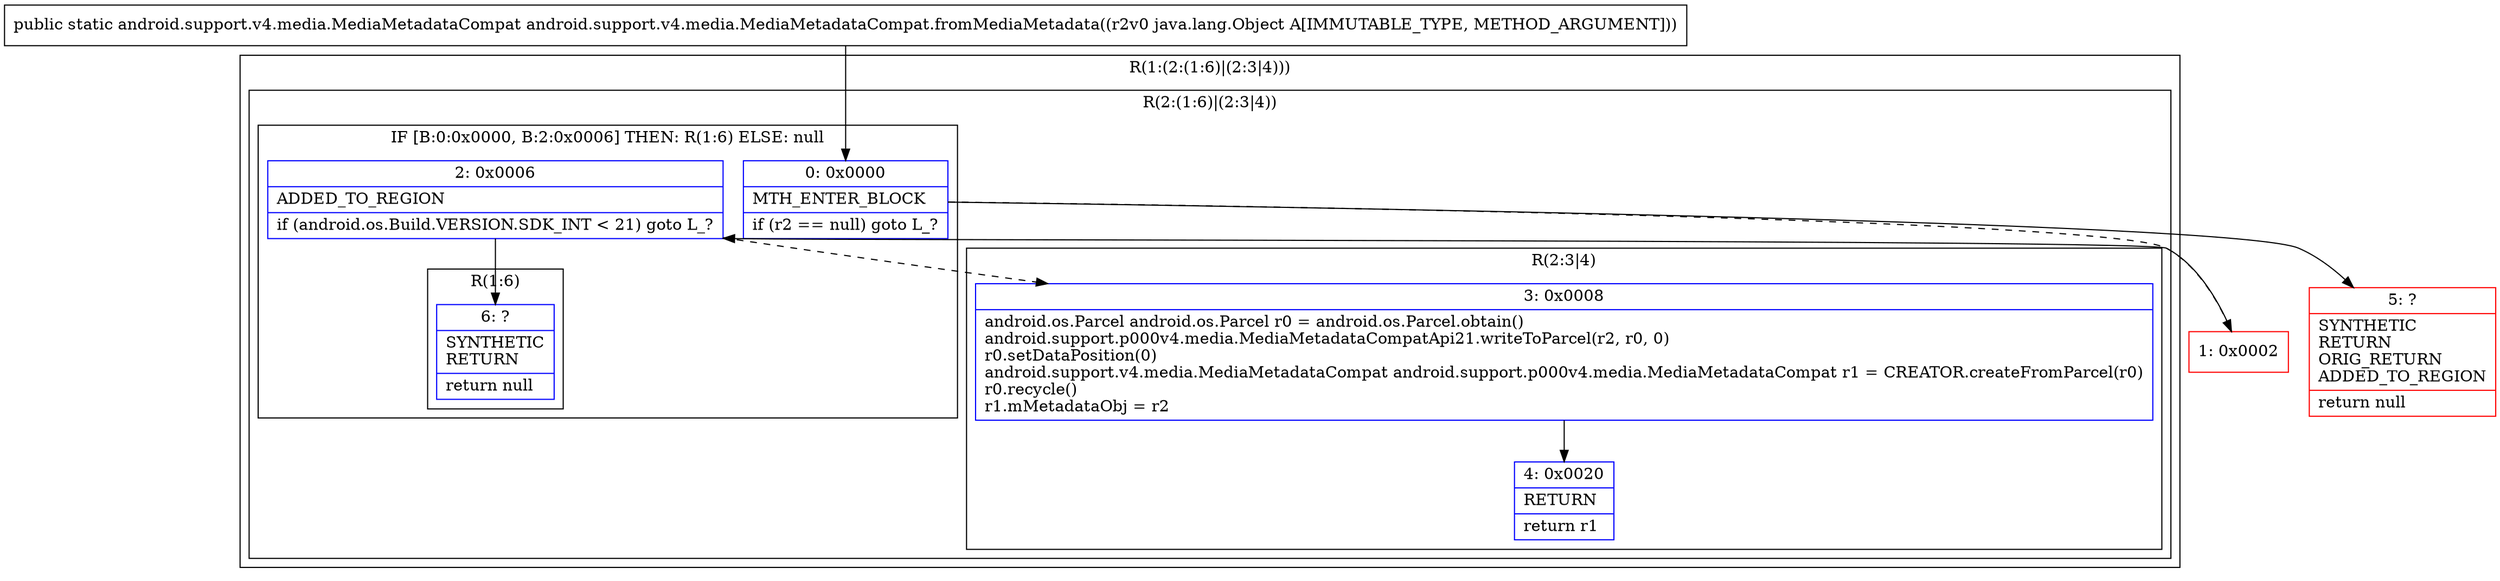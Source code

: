 digraph "CFG forandroid.support.v4.media.MediaMetadataCompat.fromMediaMetadata(Ljava\/lang\/Object;)Landroid\/support\/v4\/media\/MediaMetadataCompat;" {
subgraph cluster_Region_1110775140 {
label = "R(1:(2:(1:6)|(2:3|4)))";
node [shape=record,color=blue];
subgraph cluster_Region_1219454790 {
label = "R(2:(1:6)|(2:3|4))";
node [shape=record,color=blue];
subgraph cluster_IfRegion_1749884394 {
label = "IF [B:0:0x0000, B:2:0x0006] THEN: R(1:6) ELSE: null";
node [shape=record,color=blue];
Node_0 [shape=record,label="{0\:\ 0x0000|MTH_ENTER_BLOCK\l|if (r2 == null) goto L_?\l}"];
Node_2 [shape=record,label="{2\:\ 0x0006|ADDED_TO_REGION\l|if (android.os.Build.VERSION.SDK_INT \< 21) goto L_?\l}"];
subgraph cluster_Region_1361471505 {
label = "R(1:6)";
node [shape=record,color=blue];
Node_6 [shape=record,label="{6\:\ ?|SYNTHETIC\lRETURN\l|return null\l}"];
}
}
subgraph cluster_Region_1349118141 {
label = "R(2:3|4)";
node [shape=record,color=blue];
Node_3 [shape=record,label="{3\:\ 0x0008|android.os.Parcel android.os.Parcel r0 = android.os.Parcel.obtain()\landroid.support.p000v4.media.MediaMetadataCompatApi21.writeToParcel(r2, r0, 0)\lr0.setDataPosition(0)\landroid.support.v4.media.MediaMetadataCompat android.support.p000v4.media.MediaMetadataCompat r1 = CREATOR.createFromParcel(r0)\lr0.recycle()\lr1.mMetadataObj = r2\l}"];
Node_4 [shape=record,label="{4\:\ 0x0020|RETURN\l|return r1\l}"];
}
}
}
Node_1 [shape=record,color=red,label="{1\:\ 0x0002}"];
Node_5 [shape=record,color=red,label="{5\:\ ?|SYNTHETIC\lRETURN\lORIG_RETURN\lADDED_TO_REGION\l|return null\l}"];
MethodNode[shape=record,label="{public static android.support.v4.media.MediaMetadataCompat android.support.v4.media.MediaMetadataCompat.fromMediaMetadata((r2v0 java.lang.Object A[IMMUTABLE_TYPE, METHOD_ARGUMENT])) }"];
MethodNode -> Node_0;
Node_0 -> Node_1[style=dashed];
Node_0 -> Node_5;
Node_2 -> Node_3[style=dashed];
Node_2 -> Node_6;
Node_3 -> Node_4;
Node_1 -> Node_2;
}

